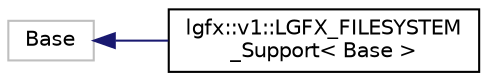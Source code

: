 digraph "Graphical Class Hierarchy"
{
 // LATEX_PDF_SIZE
  edge [fontname="Helvetica",fontsize="10",labelfontname="Helvetica",labelfontsize="10"];
  node [fontname="Helvetica",fontsize="10",shape=record];
  rankdir="LR";
  Node211 [label="Base",height=0.2,width=0.4,color="grey75", fillcolor="white", style="filled",tooltip=" "];
  Node211 -> Node0 [dir="back",color="midnightblue",fontsize="10",style="solid",fontname="Helvetica"];
  Node0 [label="lgfx::v1::LGFX_FILESYSTEM\l_Support\< Base \>",height=0.2,width=0.4,color="black", fillcolor="white", style="filled",URL="$d1/d7a/classlgfx_1_1v1_1_1LGFX__FILESYSTEM__Support.html",tooltip="Warning : Do not add any data members to this class. This class only allows include order dependent e..."];
}
